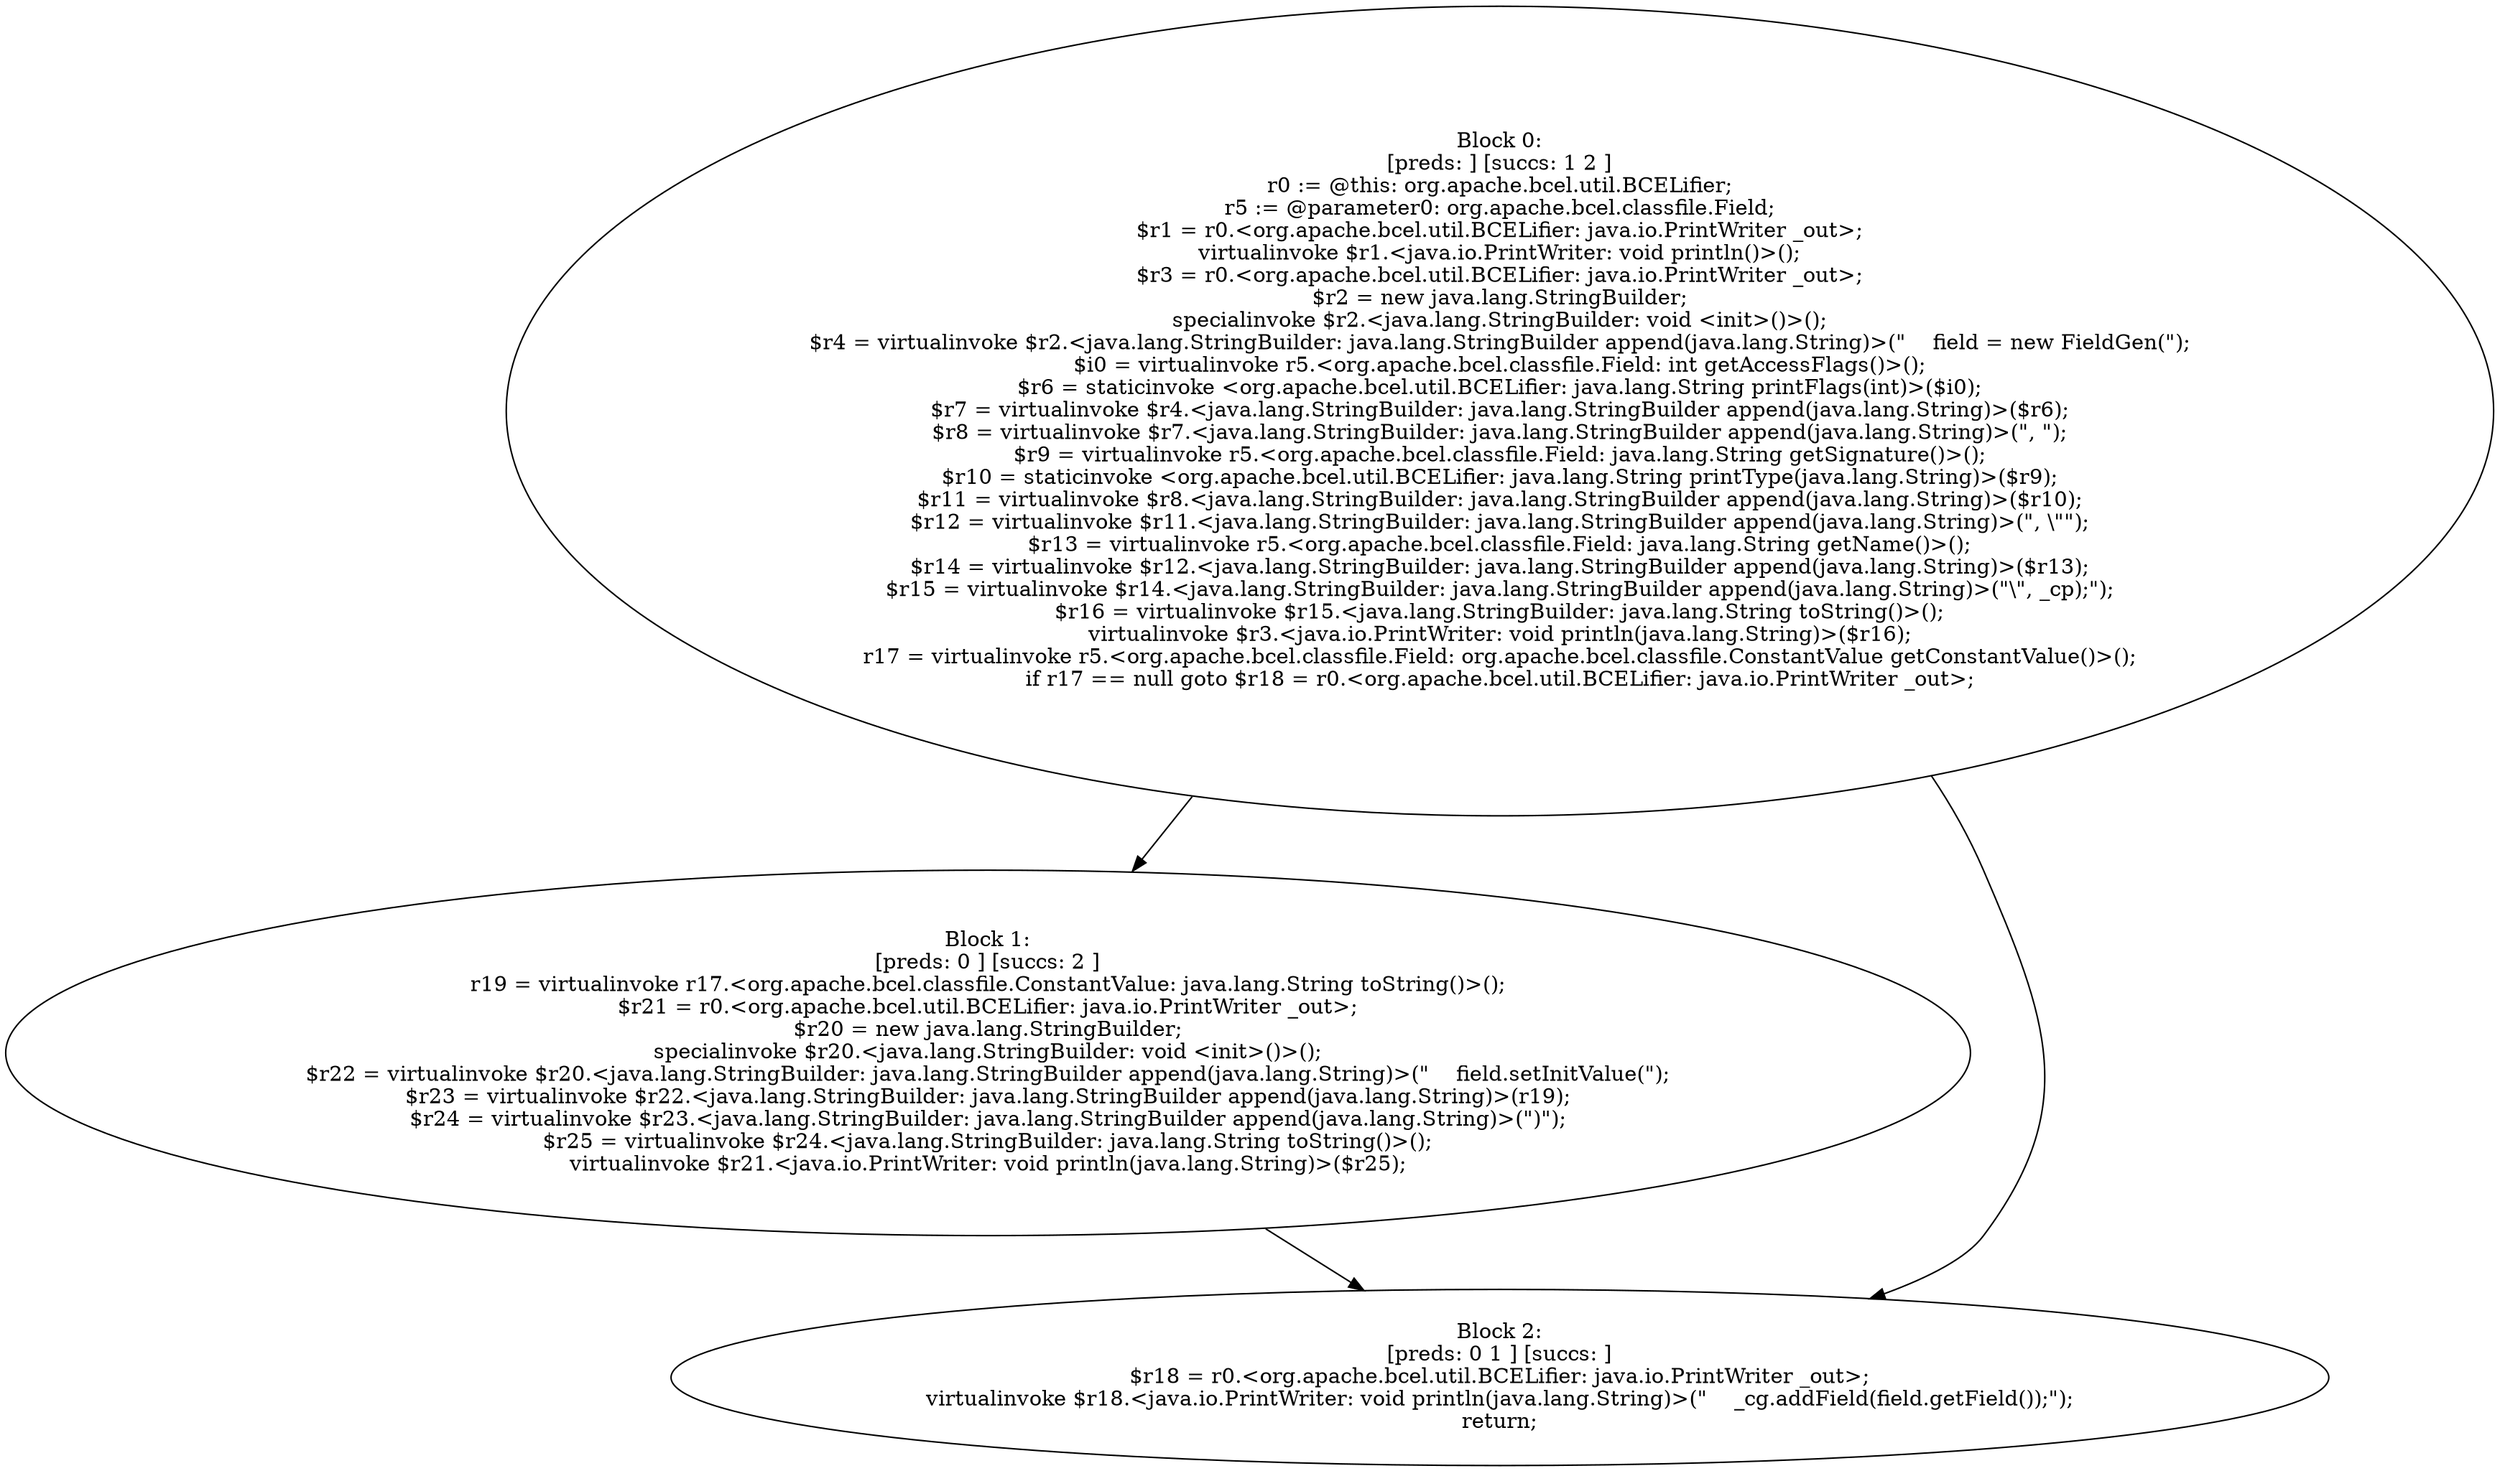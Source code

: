 digraph "unitGraph" {
    "Block 0:
[preds: ] [succs: 1 2 ]
r0 := @this: org.apache.bcel.util.BCELifier;
r5 := @parameter0: org.apache.bcel.classfile.Field;
$r1 = r0.<org.apache.bcel.util.BCELifier: java.io.PrintWriter _out>;
virtualinvoke $r1.<java.io.PrintWriter: void println()>();
$r3 = r0.<org.apache.bcel.util.BCELifier: java.io.PrintWriter _out>;
$r2 = new java.lang.StringBuilder;
specialinvoke $r2.<java.lang.StringBuilder: void <init>()>();
$r4 = virtualinvoke $r2.<java.lang.StringBuilder: java.lang.StringBuilder append(java.lang.String)>(\"    field = new FieldGen(\");
$i0 = virtualinvoke r5.<org.apache.bcel.classfile.Field: int getAccessFlags()>();
$r6 = staticinvoke <org.apache.bcel.util.BCELifier: java.lang.String printFlags(int)>($i0);
$r7 = virtualinvoke $r4.<java.lang.StringBuilder: java.lang.StringBuilder append(java.lang.String)>($r6);
$r8 = virtualinvoke $r7.<java.lang.StringBuilder: java.lang.StringBuilder append(java.lang.String)>(\", \");
$r9 = virtualinvoke r5.<org.apache.bcel.classfile.Field: java.lang.String getSignature()>();
$r10 = staticinvoke <org.apache.bcel.util.BCELifier: java.lang.String printType(java.lang.String)>($r9);
$r11 = virtualinvoke $r8.<java.lang.StringBuilder: java.lang.StringBuilder append(java.lang.String)>($r10);
$r12 = virtualinvoke $r11.<java.lang.StringBuilder: java.lang.StringBuilder append(java.lang.String)>(\", \\\"\");
$r13 = virtualinvoke r5.<org.apache.bcel.classfile.Field: java.lang.String getName()>();
$r14 = virtualinvoke $r12.<java.lang.StringBuilder: java.lang.StringBuilder append(java.lang.String)>($r13);
$r15 = virtualinvoke $r14.<java.lang.StringBuilder: java.lang.StringBuilder append(java.lang.String)>(\"\\\", _cp);\");
$r16 = virtualinvoke $r15.<java.lang.StringBuilder: java.lang.String toString()>();
virtualinvoke $r3.<java.io.PrintWriter: void println(java.lang.String)>($r16);
r17 = virtualinvoke r5.<org.apache.bcel.classfile.Field: org.apache.bcel.classfile.ConstantValue getConstantValue()>();
if r17 == null goto $r18 = r0.<org.apache.bcel.util.BCELifier: java.io.PrintWriter _out>;
"
    "Block 1:
[preds: 0 ] [succs: 2 ]
r19 = virtualinvoke r17.<org.apache.bcel.classfile.ConstantValue: java.lang.String toString()>();
$r21 = r0.<org.apache.bcel.util.BCELifier: java.io.PrintWriter _out>;
$r20 = new java.lang.StringBuilder;
specialinvoke $r20.<java.lang.StringBuilder: void <init>()>();
$r22 = virtualinvoke $r20.<java.lang.StringBuilder: java.lang.StringBuilder append(java.lang.String)>(\"    field.setInitValue(\");
$r23 = virtualinvoke $r22.<java.lang.StringBuilder: java.lang.StringBuilder append(java.lang.String)>(r19);
$r24 = virtualinvoke $r23.<java.lang.StringBuilder: java.lang.StringBuilder append(java.lang.String)>(\")\");
$r25 = virtualinvoke $r24.<java.lang.StringBuilder: java.lang.String toString()>();
virtualinvoke $r21.<java.io.PrintWriter: void println(java.lang.String)>($r25);
"
    "Block 2:
[preds: 0 1 ] [succs: ]
$r18 = r0.<org.apache.bcel.util.BCELifier: java.io.PrintWriter _out>;
virtualinvoke $r18.<java.io.PrintWriter: void println(java.lang.String)>(\"    _cg.addField(field.getField());\");
return;
"
    "Block 0:
[preds: ] [succs: 1 2 ]
r0 := @this: org.apache.bcel.util.BCELifier;
r5 := @parameter0: org.apache.bcel.classfile.Field;
$r1 = r0.<org.apache.bcel.util.BCELifier: java.io.PrintWriter _out>;
virtualinvoke $r1.<java.io.PrintWriter: void println()>();
$r3 = r0.<org.apache.bcel.util.BCELifier: java.io.PrintWriter _out>;
$r2 = new java.lang.StringBuilder;
specialinvoke $r2.<java.lang.StringBuilder: void <init>()>();
$r4 = virtualinvoke $r2.<java.lang.StringBuilder: java.lang.StringBuilder append(java.lang.String)>(\"    field = new FieldGen(\");
$i0 = virtualinvoke r5.<org.apache.bcel.classfile.Field: int getAccessFlags()>();
$r6 = staticinvoke <org.apache.bcel.util.BCELifier: java.lang.String printFlags(int)>($i0);
$r7 = virtualinvoke $r4.<java.lang.StringBuilder: java.lang.StringBuilder append(java.lang.String)>($r6);
$r8 = virtualinvoke $r7.<java.lang.StringBuilder: java.lang.StringBuilder append(java.lang.String)>(\", \");
$r9 = virtualinvoke r5.<org.apache.bcel.classfile.Field: java.lang.String getSignature()>();
$r10 = staticinvoke <org.apache.bcel.util.BCELifier: java.lang.String printType(java.lang.String)>($r9);
$r11 = virtualinvoke $r8.<java.lang.StringBuilder: java.lang.StringBuilder append(java.lang.String)>($r10);
$r12 = virtualinvoke $r11.<java.lang.StringBuilder: java.lang.StringBuilder append(java.lang.String)>(\", \\\"\");
$r13 = virtualinvoke r5.<org.apache.bcel.classfile.Field: java.lang.String getName()>();
$r14 = virtualinvoke $r12.<java.lang.StringBuilder: java.lang.StringBuilder append(java.lang.String)>($r13);
$r15 = virtualinvoke $r14.<java.lang.StringBuilder: java.lang.StringBuilder append(java.lang.String)>(\"\\\", _cp);\");
$r16 = virtualinvoke $r15.<java.lang.StringBuilder: java.lang.String toString()>();
virtualinvoke $r3.<java.io.PrintWriter: void println(java.lang.String)>($r16);
r17 = virtualinvoke r5.<org.apache.bcel.classfile.Field: org.apache.bcel.classfile.ConstantValue getConstantValue()>();
if r17 == null goto $r18 = r0.<org.apache.bcel.util.BCELifier: java.io.PrintWriter _out>;
"->"Block 1:
[preds: 0 ] [succs: 2 ]
r19 = virtualinvoke r17.<org.apache.bcel.classfile.ConstantValue: java.lang.String toString()>();
$r21 = r0.<org.apache.bcel.util.BCELifier: java.io.PrintWriter _out>;
$r20 = new java.lang.StringBuilder;
specialinvoke $r20.<java.lang.StringBuilder: void <init>()>();
$r22 = virtualinvoke $r20.<java.lang.StringBuilder: java.lang.StringBuilder append(java.lang.String)>(\"    field.setInitValue(\");
$r23 = virtualinvoke $r22.<java.lang.StringBuilder: java.lang.StringBuilder append(java.lang.String)>(r19);
$r24 = virtualinvoke $r23.<java.lang.StringBuilder: java.lang.StringBuilder append(java.lang.String)>(\")\");
$r25 = virtualinvoke $r24.<java.lang.StringBuilder: java.lang.String toString()>();
virtualinvoke $r21.<java.io.PrintWriter: void println(java.lang.String)>($r25);
";
    "Block 0:
[preds: ] [succs: 1 2 ]
r0 := @this: org.apache.bcel.util.BCELifier;
r5 := @parameter0: org.apache.bcel.classfile.Field;
$r1 = r0.<org.apache.bcel.util.BCELifier: java.io.PrintWriter _out>;
virtualinvoke $r1.<java.io.PrintWriter: void println()>();
$r3 = r0.<org.apache.bcel.util.BCELifier: java.io.PrintWriter _out>;
$r2 = new java.lang.StringBuilder;
specialinvoke $r2.<java.lang.StringBuilder: void <init>()>();
$r4 = virtualinvoke $r2.<java.lang.StringBuilder: java.lang.StringBuilder append(java.lang.String)>(\"    field = new FieldGen(\");
$i0 = virtualinvoke r5.<org.apache.bcel.classfile.Field: int getAccessFlags()>();
$r6 = staticinvoke <org.apache.bcel.util.BCELifier: java.lang.String printFlags(int)>($i0);
$r7 = virtualinvoke $r4.<java.lang.StringBuilder: java.lang.StringBuilder append(java.lang.String)>($r6);
$r8 = virtualinvoke $r7.<java.lang.StringBuilder: java.lang.StringBuilder append(java.lang.String)>(\", \");
$r9 = virtualinvoke r5.<org.apache.bcel.classfile.Field: java.lang.String getSignature()>();
$r10 = staticinvoke <org.apache.bcel.util.BCELifier: java.lang.String printType(java.lang.String)>($r9);
$r11 = virtualinvoke $r8.<java.lang.StringBuilder: java.lang.StringBuilder append(java.lang.String)>($r10);
$r12 = virtualinvoke $r11.<java.lang.StringBuilder: java.lang.StringBuilder append(java.lang.String)>(\", \\\"\");
$r13 = virtualinvoke r5.<org.apache.bcel.classfile.Field: java.lang.String getName()>();
$r14 = virtualinvoke $r12.<java.lang.StringBuilder: java.lang.StringBuilder append(java.lang.String)>($r13);
$r15 = virtualinvoke $r14.<java.lang.StringBuilder: java.lang.StringBuilder append(java.lang.String)>(\"\\\", _cp);\");
$r16 = virtualinvoke $r15.<java.lang.StringBuilder: java.lang.String toString()>();
virtualinvoke $r3.<java.io.PrintWriter: void println(java.lang.String)>($r16);
r17 = virtualinvoke r5.<org.apache.bcel.classfile.Field: org.apache.bcel.classfile.ConstantValue getConstantValue()>();
if r17 == null goto $r18 = r0.<org.apache.bcel.util.BCELifier: java.io.PrintWriter _out>;
"->"Block 2:
[preds: 0 1 ] [succs: ]
$r18 = r0.<org.apache.bcel.util.BCELifier: java.io.PrintWriter _out>;
virtualinvoke $r18.<java.io.PrintWriter: void println(java.lang.String)>(\"    _cg.addField(field.getField());\");
return;
";
    "Block 1:
[preds: 0 ] [succs: 2 ]
r19 = virtualinvoke r17.<org.apache.bcel.classfile.ConstantValue: java.lang.String toString()>();
$r21 = r0.<org.apache.bcel.util.BCELifier: java.io.PrintWriter _out>;
$r20 = new java.lang.StringBuilder;
specialinvoke $r20.<java.lang.StringBuilder: void <init>()>();
$r22 = virtualinvoke $r20.<java.lang.StringBuilder: java.lang.StringBuilder append(java.lang.String)>(\"    field.setInitValue(\");
$r23 = virtualinvoke $r22.<java.lang.StringBuilder: java.lang.StringBuilder append(java.lang.String)>(r19);
$r24 = virtualinvoke $r23.<java.lang.StringBuilder: java.lang.StringBuilder append(java.lang.String)>(\")\");
$r25 = virtualinvoke $r24.<java.lang.StringBuilder: java.lang.String toString()>();
virtualinvoke $r21.<java.io.PrintWriter: void println(java.lang.String)>($r25);
"->"Block 2:
[preds: 0 1 ] [succs: ]
$r18 = r0.<org.apache.bcel.util.BCELifier: java.io.PrintWriter _out>;
virtualinvoke $r18.<java.io.PrintWriter: void println(java.lang.String)>(\"    _cg.addField(field.getField());\");
return;
";
}
